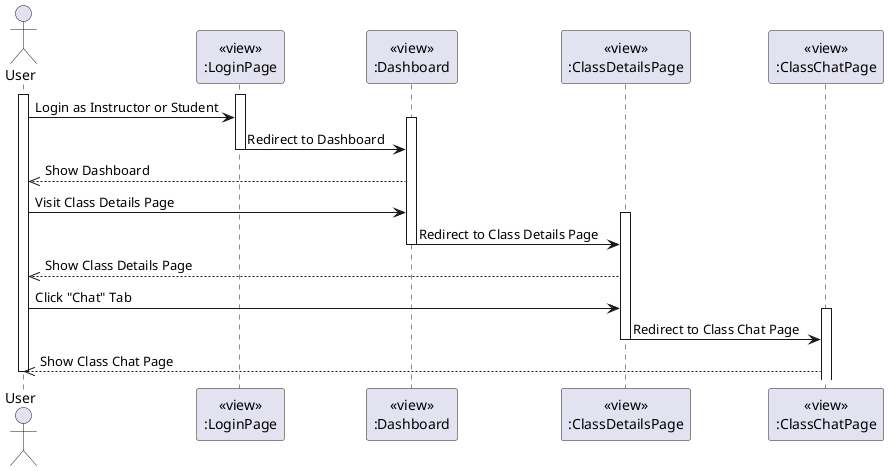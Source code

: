 @startuml ManageClassChat
actor User
participant LoginPageView [
  <<view>>
  :LoginPage
]

participant DashboardView [
  <<view>>
  :Dashboard
]

participant ClassDetailsPageView [
  <<view>>
  :ClassDetailsPage
]

participant ClassChatPageView [
    <<view>>
    :ClassChatPage
]

activate User
activate LoginPageView
User -> LoginPageView: Login as Instructor or Student
activate DashboardView
LoginPageView -> DashboardView: Redirect to Dashboard
deactivate LoginPageView

DashboardView -->> User: Show Dashboard

User -> DashboardView: Visit Class Details Page
activate ClassDetailsPageView
DashboardView -> ClassDetailsPageView: Redirect to Class Details Page
deactivate DashboardView

ClassDetailsPageView -->> User: Show Class Details Page

User -> ClassDetailsPageView: Click "Chat" Tab

activate ClassChatPageView
ClassDetailsPageView -> ClassChatPageView: Redirect to Class Chat Page
deactivate ClassDetailsPageView

ClassChatPageView -->> User: Show Class Chat Page

deactivate User
deactivate ClassDetailsPageView
@enduml
